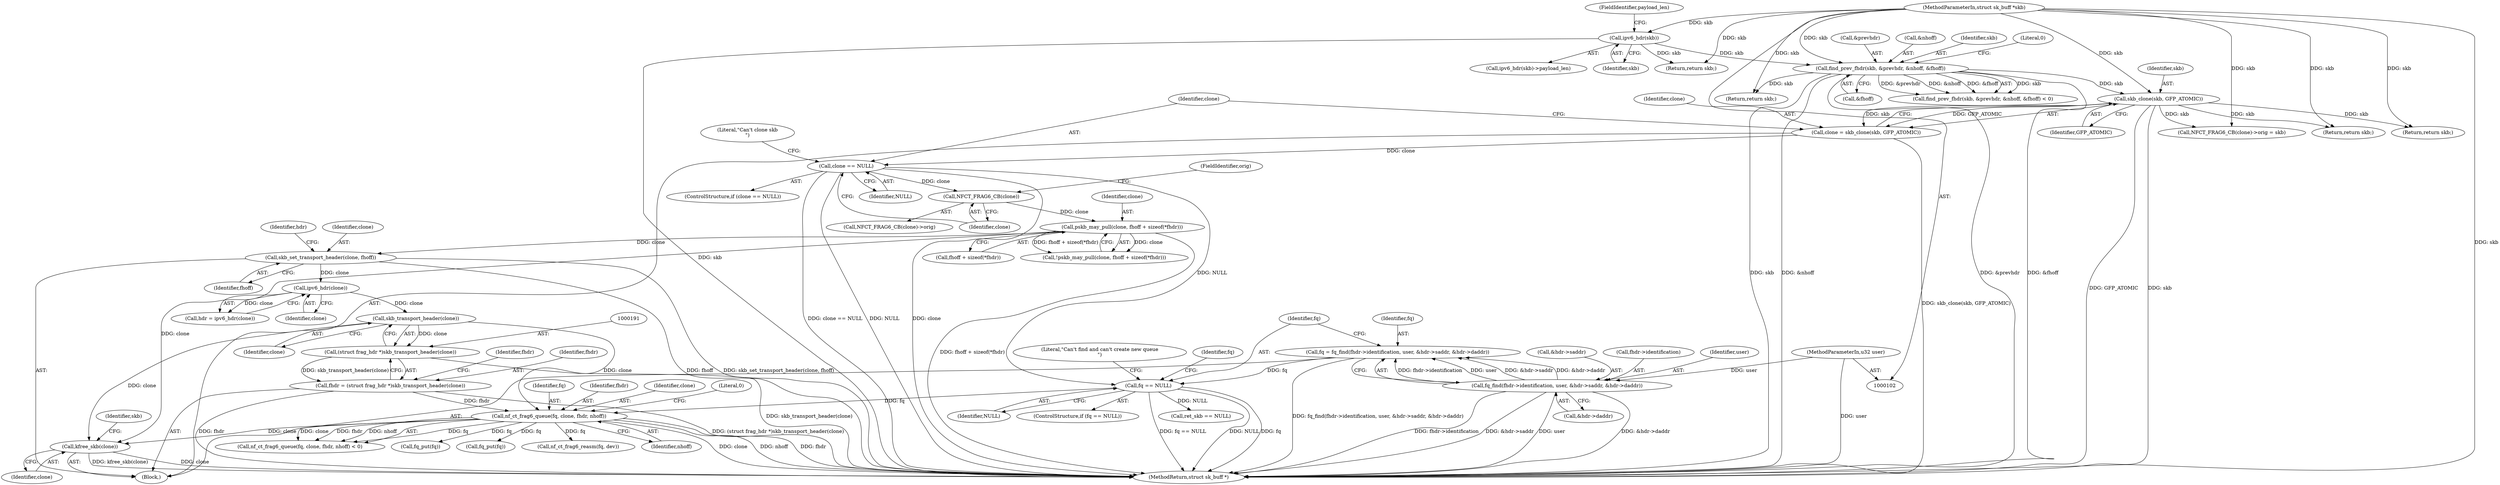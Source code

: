 digraph "0_linux_9e2dcf72023d1447f09c47d77c99b0c49659e5ce@API" {
"1000314" [label="(Call,kfree_skb(clone))"];
"1000249" [label="(Call,nf_ct_frag6_queue(fq, clone, fhdr, nhoff))"];
"1000233" [label="(Call,fq == NULL)"];
"1000217" [label="(Call,fq = fq_find(fhdr->identification, user, &hdr->saddr, &hdr->daddr))"];
"1000219" [label="(Call,fq_find(fhdr->identification, user, &hdr->saddr, &hdr->daddr))"];
"1000104" [label="(MethodParameterIn,u32 user)"];
"1000154" [label="(Call,clone == NULL)"];
"1000148" [label="(Call,clone = skb_clone(skb, GFP_ATOMIC))"];
"1000150" [label="(Call,skb_clone(skb, GFP_ATOMIC))"];
"1000137" [label="(Call,find_prev_fhdr(skb, &prevhdr, &nhoff, &fhoff))"];
"1000126" [label="(Call,ipv6_hdr(skb))"];
"1000103" [label="(MethodParameterIn,struct sk_buff *skb)"];
"1000192" [label="(Call,skb_transport_header(clone))"];
"1000186" [label="(Call,ipv6_hdr(clone))"];
"1000181" [label="(Call,skb_set_transport_header(clone, fhoff))"];
"1000170" [label="(Call,pskb_may_pull(clone, fhoff + sizeof(*fhdr)))"];
"1000164" [label="(Call,NFCT_FRAG6_CB(clone))"];
"1000188" [label="(Call,fhdr = (struct frag_hdr *)skb_transport_header(clone))"];
"1000190" [label="(Call,(struct frag_hdr *)skb_transport_header(clone))"];
"1000139" [label="(Call,&prevhdr)"];
"1000182" [label="(Identifier,clone)"];
"1000166" [label="(FieldIdentifier,orig)"];
"1000188" [label="(Call,fhdr = (struct frag_hdr *)skb_transport_header(clone))"];
"1000126" [label="(Call,ipv6_hdr(skb))"];
"1000250" [label="(Identifier,fq)"];
"1000198" [label="(Identifier,fhdr)"];
"1000224" [label="(Call,&hdr->saddr)"];
"1000316" [label="(Return,return skb;)"];
"1000315" [label="(Identifier,clone)"];
"1000220" [label="(Call,fhdr->identification)"];
"1000128" [label="(FieldIdentifier,payload_len)"];
"1000314" [label="(Call,kfree_skb(clone))"];
"1000151" [label="(Identifier,skb)"];
"1000186" [label="(Call,ipv6_hdr(clone))"];
"1000232" [label="(ControlStructure,if (fq == NULL))"];
"1000252" [label="(Identifier,fhdr)"];
"1000297" [label="(Call,ret_skb == NULL)"];
"1000223" [label="(Identifier,user)"];
"1000137" [label="(Call,find_prev_fhdr(skb, &prevhdr, &nhoff, &fhoff))"];
"1000143" [label="(Call,&fhoff)"];
"1000249" [label="(Call,nf_ct_frag6_queue(fq, clone, fhdr, nhoff))"];
"1000155" [label="(Identifier,clone)"];
"1000104" [label="(MethodParameterIn,u32 user)"];
"1000248" [label="(Call,nf_ct_frag6_queue(fq, clone, fhdr, nhoff) < 0)"];
"1000141" [label="(Call,&nhoff)"];
"1000171" [label="(Identifier,clone)"];
"1000165" [label="(Identifier,clone)"];
"1000189" [label="(Identifier,fhdr)"];
"1000251" [label="(Identifier,clone)"];
"1000190" [label="(Call,(struct frag_hdr *)skb_transport_header(clone))"];
"1000219" [label="(Call,fq_find(fhdr->identification, user, &hdr->saddr, &hdr->daddr))"];
"1000156" [label="(Identifier,NULL)"];
"1000164" [label="(Call,NFCT_FRAG6_CB(clone))"];
"1000184" [label="(Call,hdr = ipv6_hdr(clone))"];
"1000136" [label="(Call,find_prev_fhdr(skb, &prevhdr, &nhoff, &fhoff) < 0)"];
"1000309" [label="(Call,fq_put(fq))"];
"1000148" [label="(Call,clone = skb_clone(skb, GFP_ATOMIC))"];
"1000160" [label="(Return,return skb;)"];
"1000138" [label="(Identifier,skb)"];
"1000169" [label="(Call,!pskb_may_pull(clone, fhoff + sizeof(*fhdr)))"];
"1000146" [label="(Return,return skb;)"];
"1000183" [label="(Identifier,fhoff)"];
"1000217" [label="(Call,fq = fq_find(fhdr->identification, user, &hdr->saddr, &hdr->daddr))"];
"1000153" [label="(ControlStructure,if (clone == NULL))"];
"1000133" [label="(Return,return skb;)"];
"1000159" [label="(Literal,\"Can't clone skb\n\")"];
"1000125" [label="(Call,ipv6_hdr(skb)->payload_len)"];
"1000162" [label="(Call,NFCT_FRAG6_CB(clone)->orig = skb)"];
"1000265" [label="(Call,fq_put(fq))"];
"1000293" [label="(Call,nf_ct_frag6_reasm(fq, dev))"];
"1000127" [label="(Identifier,skb)"];
"1000187" [label="(Identifier,clone)"];
"1000103" [label="(MethodParameterIn,struct sk_buff *skb)"];
"1000163" [label="(Call,NFCT_FRAG6_CB(clone)->orig)"];
"1000235" [label="(Identifier,NULL)"];
"1000228" [label="(Call,&hdr->daddr)"];
"1000233" [label="(Call,fq == NULL)"];
"1000244" [label="(Identifier,fq)"];
"1000149" [label="(Identifier,clone)"];
"1000253" [label="(Identifier,nhoff)"];
"1000238" [label="(Literal,\"Can't find and can't create new queue\n\")"];
"1000154" [label="(Call,clone == NULL)"];
"1000192" [label="(Call,skb_transport_header(clone))"];
"1000170" [label="(Call,pskb_may_pull(clone, fhoff + sizeof(*fhdr)))"];
"1000152" [label="(Identifier,GFP_ATOMIC)"];
"1000218" [label="(Identifier,fq)"];
"1000145" [label="(Literal,0)"];
"1000317" [label="(Identifier,skb)"];
"1000105" [label="(Block,)"];
"1000234" [label="(Identifier,fq)"];
"1000150" [label="(Call,skb_clone(skb, GFP_ATOMIC))"];
"1000172" [label="(Call,fhoff + sizeof(*fhdr))"];
"1000185" [label="(Identifier,hdr)"];
"1000193" [label="(Identifier,clone)"];
"1000181" [label="(Call,skb_set_transport_header(clone, fhoff))"];
"1000318" [label="(MethodReturn,struct sk_buff *)"];
"1000254" [label="(Literal,0)"];
"1000314" -> "1000105"  [label="AST: "];
"1000314" -> "1000315"  [label="CFG: "];
"1000315" -> "1000314"  [label="AST: "];
"1000317" -> "1000314"  [label="CFG: "];
"1000314" -> "1000318"  [label="DDG: clone"];
"1000314" -> "1000318"  [label="DDG: kfree_skb(clone)"];
"1000249" -> "1000314"  [label="DDG: clone"];
"1000192" -> "1000314"  [label="DDG: clone"];
"1000170" -> "1000314"  [label="DDG: clone"];
"1000249" -> "1000248"  [label="AST: "];
"1000249" -> "1000253"  [label="CFG: "];
"1000250" -> "1000249"  [label="AST: "];
"1000251" -> "1000249"  [label="AST: "];
"1000252" -> "1000249"  [label="AST: "];
"1000253" -> "1000249"  [label="AST: "];
"1000254" -> "1000249"  [label="CFG: "];
"1000249" -> "1000318"  [label="DDG: clone"];
"1000249" -> "1000318"  [label="DDG: nhoff"];
"1000249" -> "1000318"  [label="DDG: fhdr"];
"1000249" -> "1000248"  [label="DDG: fq"];
"1000249" -> "1000248"  [label="DDG: clone"];
"1000249" -> "1000248"  [label="DDG: fhdr"];
"1000249" -> "1000248"  [label="DDG: nhoff"];
"1000233" -> "1000249"  [label="DDG: fq"];
"1000192" -> "1000249"  [label="DDG: clone"];
"1000188" -> "1000249"  [label="DDG: fhdr"];
"1000249" -> "1000265"  [label="DDG: fq"];
"1000249" -> "1000293"  [label="DDG: fq"];
"1000249" -> "1000309"  [label="DDG: fq"];
"1000233" -> "1000232"  [label="AST: "];
"1000233" -> "1000235"  [label="CFG: "];
"1000234" -> "1000233"  [label="AST: "];
"1000235" -> "1000233"  [label="AST: "];
"1000238" -> "1000233"  [label="CFG: "];
"1000244" -> "1000233"  [label="CFG: "];
"1000233" -> "1000318"  [label="DDG: fq == NULL"];
"1000233" -> "1000318"  [label="DDG: NULL"];
"1000233" -> "1000318"  [label="DDG: fq"];
"1000217" -> "1000233"  [label="DDG: fq"];
"1000154" -> "1000233"  [label="DDG: NULL"];
"1000233" -> "1000297"  [label="DDG: NULL"];
"1000217" -> "1000105"  [label="AST: "];
"1000217" -> "1000219"  [label="CFG: "];
"1000218" -> "1000217"  [label="AST: "];
"1000219" -> "1000217"  [label="AST: "];
"1000234" -> "1000217"  [label="CFG: "];
"1000217" -> "1000318"  [label="DDG: fq_find(fhdr->identification, user, &hdr->saddr, &hdr->daddr)"];
"1000219" -> "1000217"  [label="DDG: fhdr->identification"];
"1000219" -> "1000217"  [label="DDG: user"];
"1000219" -> "1000217"  [label="DDG: &hdr->saddr"];
"1000219" -> "1000217"  [label="DDG: &hdr->daddr"];
"1000219" -> "1000228"  [label="CFG: "];
"1000220" -> "1000219"  [label="AST: "];
"1000223" -> "1000219"  [label="AST: "];
"1000224" -> "1000219"  [label="AST: "];
"1000228" -> "1000219"  [label="AST: "];
"1000219" -> "1000318"  [label="DDG: user"];
"1000219" -> "1000318"  [label="DDG: &hdr->daddr"];
"1000219" -> "1000318"  [label="DDG: fhdr->identification"];
"1000219" -> "1000318"  [label="DDG: &hdr->saddr"];
"1000104" -> "1000219"  [label="DDG: user"];
"1000104" -> "1000102"  [label="AST: "];
"1000104" -> "1000318"  [label="DDG: user"];
"1000154" -> "1000153"  [label="AST: "];
"1000154" -> "1000156"  [label="CFG: "];
"1000155" -> "1000154"  [label="AST: "];
"1000156" -> "1000154"  [label="AST: "];
"1000159" -> "1000154"  [label="CFG: "];
"1000165" -> "1000154"  [label="CFG: "];
"1000154" -> "1000318"  [label="DDG: clone"];
"1000154" -> "1000318"  [label="DDG: clone == NULL"];
"1000154" -> "1000318"  [label="DDG: NULL"];
"1000148" -> "1000154"  [label="DDG: clone"];
"1000154" -> "1000164"  [label="DDG: clone"];
"1000148" -> "1000105"  [label="AST: "];
"1000148" -> "1000150"  [label="CFG: "];
"1000149" -> "1000148"  [label="AST: "];
"1000150" -> "1000148"  [label="AST: "];
"1000155" -> "1000148"  [label="CFG: "];
"1000148" -> "1000318"  [label="DDG: skb_clone(skb, GFP_ATOMIC)"];
"1000150" -> "1000148"  [label="DDG: skb"];
"1000150" -> "1000148"  [label="DDG: GFP_ATOMIC"];
"1000150" -> "1000152"  [label="CFG: "];
"1000151" -> "1000150"  [label="AST: "];
"1000152" -> "1000150"  [label="AST: "];
"1000150" -> "1000318"  [label="DDG: skb"];
"1000150" -> "1000318"  [label="DDG: GFP_ATOMIC"];
"1000137" -> "1000150"  [label="DDG: skb"];
"1000103" -> "1000150"  [label="DDG: skb"];
"1000150" -> "1000160"  [label="DDG: skb"];
"1000150" -> "1000162"  [label="DDG: skb"];
"1000150" -> "1000316"  [label="DDG: skb"];
"1000137" -> "1000136"  [label="AST: "];
"1000137" -> "1000143"  [label="CFG: "];
"1000138" -> "1000137"  [label="AST: "];
"1000139" -> "1000137"  [label="AST: "];
"1000141" -> "1000137"  [label="AST: "];
"1000143" -> "1000137"  [label="AST: "];
"1000145" -> "1000137"  [label="CFG: "];
"1000137" -> "1000318"  [label="DDG: &nhoff"];
"1000137" -> "1000318"  [label="DDG: &prevhdr"];
"1000137" -> "1000318"  [label="DDG: &fhoff"];
"1000137" -> "1000318"  [label="DDG: skb"];
"1000137" -> "1000136"  [label="DDG: skb"];
"1000137" -> "1000136"  [label="DDG: &prevhdr"];
"1000137" -> "1000136"  [label="DDG: &nhoff"];
"1000137" -> "1000136"  [label="DDG: &fhoff"];
"1000126" -> "1000137"  [label="DDG: skb"];
"1000103" -> "1000137"  [label="DDG: skb"];
"1000137" -> "1000146"  [label="DDG: skb"];
"1000126" -> "1000125"  [label="AST: "];
"1000126" -> "1000127"  [label="CFG: "];
"1000127" -> "1000126"  [label="AST: "];
"1000128" -> "1000126"  [label="CFG: "];
"1000126" -> "1000318"  [label="DDG: skb"];
"1000103" -> "1000126"  [label="DDG: skb"];
"1000126" -> "1000133"  [label="DDG: skb"];
"1000103" -> "1000102"  [label="AST: "];
"1000103" -> "1000318"  [label="DDG: skb"];
"1000103" -> "1000133"  [label="DDG: skb"];
"1000103" -> "1000146"  [label="DDG: skb"];
"1000103" -> "1000160"  [label="DDG: skb"];
"1000103" -> "1000162"  [label="DDG: skb"];
"1000103" -> "1000316"  [label="DDG: skb"];
"1000192" -> "1000190"  [label="AST: "];
"1000192" -> "1000193"  [label="CFG: "];
"1000193" -> "1000192"  [label="AST: "];
"1000190" -> "1000192"  [label="CFG: "];
"1000192" -> "1000190"  [label="DDG: clone"];
"1000186" -> "1000192"  [label="DDG: clone"];
"1000186" -> "1000184"  [label="AST: "];
"1000186" -> "1000187"  [label="CFG: "];
"1000187" -> "1000186"  [label="AST: "];
"1000184" -> "1000186"  [label="CFG: "];
"1000186" -> "1000184"  [label="DDG: clone"];
"1000181" -> "1000186"  [label="DDG: clone"];
"1000181" -> "1000105"  [label="AST: "];
"1000181" -> "1000183"  [label="CFG: "];
"1000182" -> "1000181"  [label="AST: "];
"1000183" -> "1000181"  [label="AST: "];
"1000185" -> "1000181"  [label="CFG: "];
"1000181" -> "1000318"  [label="DDG: skb_set_transport_header(clone, fhoff)"];
"1000181" -> "1000318"  [label="DDG: fhoff"];
"1000170" -> "1000181"  [label="DDG: clone"];
"1000170" -> "1000169"  [label="AST: "];
"1000170" -> "1000172"  [label="CFG: "];
"1000171" -> "1000170"  [label="AST: "];
"1000172" -> "1000170"  [label="AST: "];
"1000169" -> "1000170"  [label="CFG: "];
"1000170" -> "1000318"  [label="DDG: fhoff + sizeof(*fhdr)"];
"1000170" -> "1000169"  [label="DDG: clone"];
"1000170" -> "1000169"  [label="DDG: fhoff + sizeof(*fhdr)"];
"1000164" -> "1000170"  [label="DDG: clone"];
"1000164" -> "1000163"  [label="AST: "];
"1000164" -> "1000165"  [label="CFG: "];
"1000165" -> "1000164"  [label="AST: "];
"1000166" -> "1000164"  [label="CFG: "];
"1000188" -> "1000105"  [label="AST: "];
"1000188" -> "1000190"  [label="CFG: "];
"1000189" -> "1000188"  [label="AST: "];
"1000190" -> "1000188"  [label="AST: "];
"1000198" -> "1000188"  [label="CFG: "];
"1000188" -> "1000318"  [label="DDG: (struct frag_hdr *)skb_transport_header(clone)"];
"1000188" -> "1000318"  [label="DDG: fhdr"];
"1000190" -> "1000188"  [label="DDG: skb_transport_header(clone)"];
"1000191" -> "1000190"  [label="AST: "];
"1000190" -> "1000318"  [label="DDG: skb_transport_header(clone)"];
}
